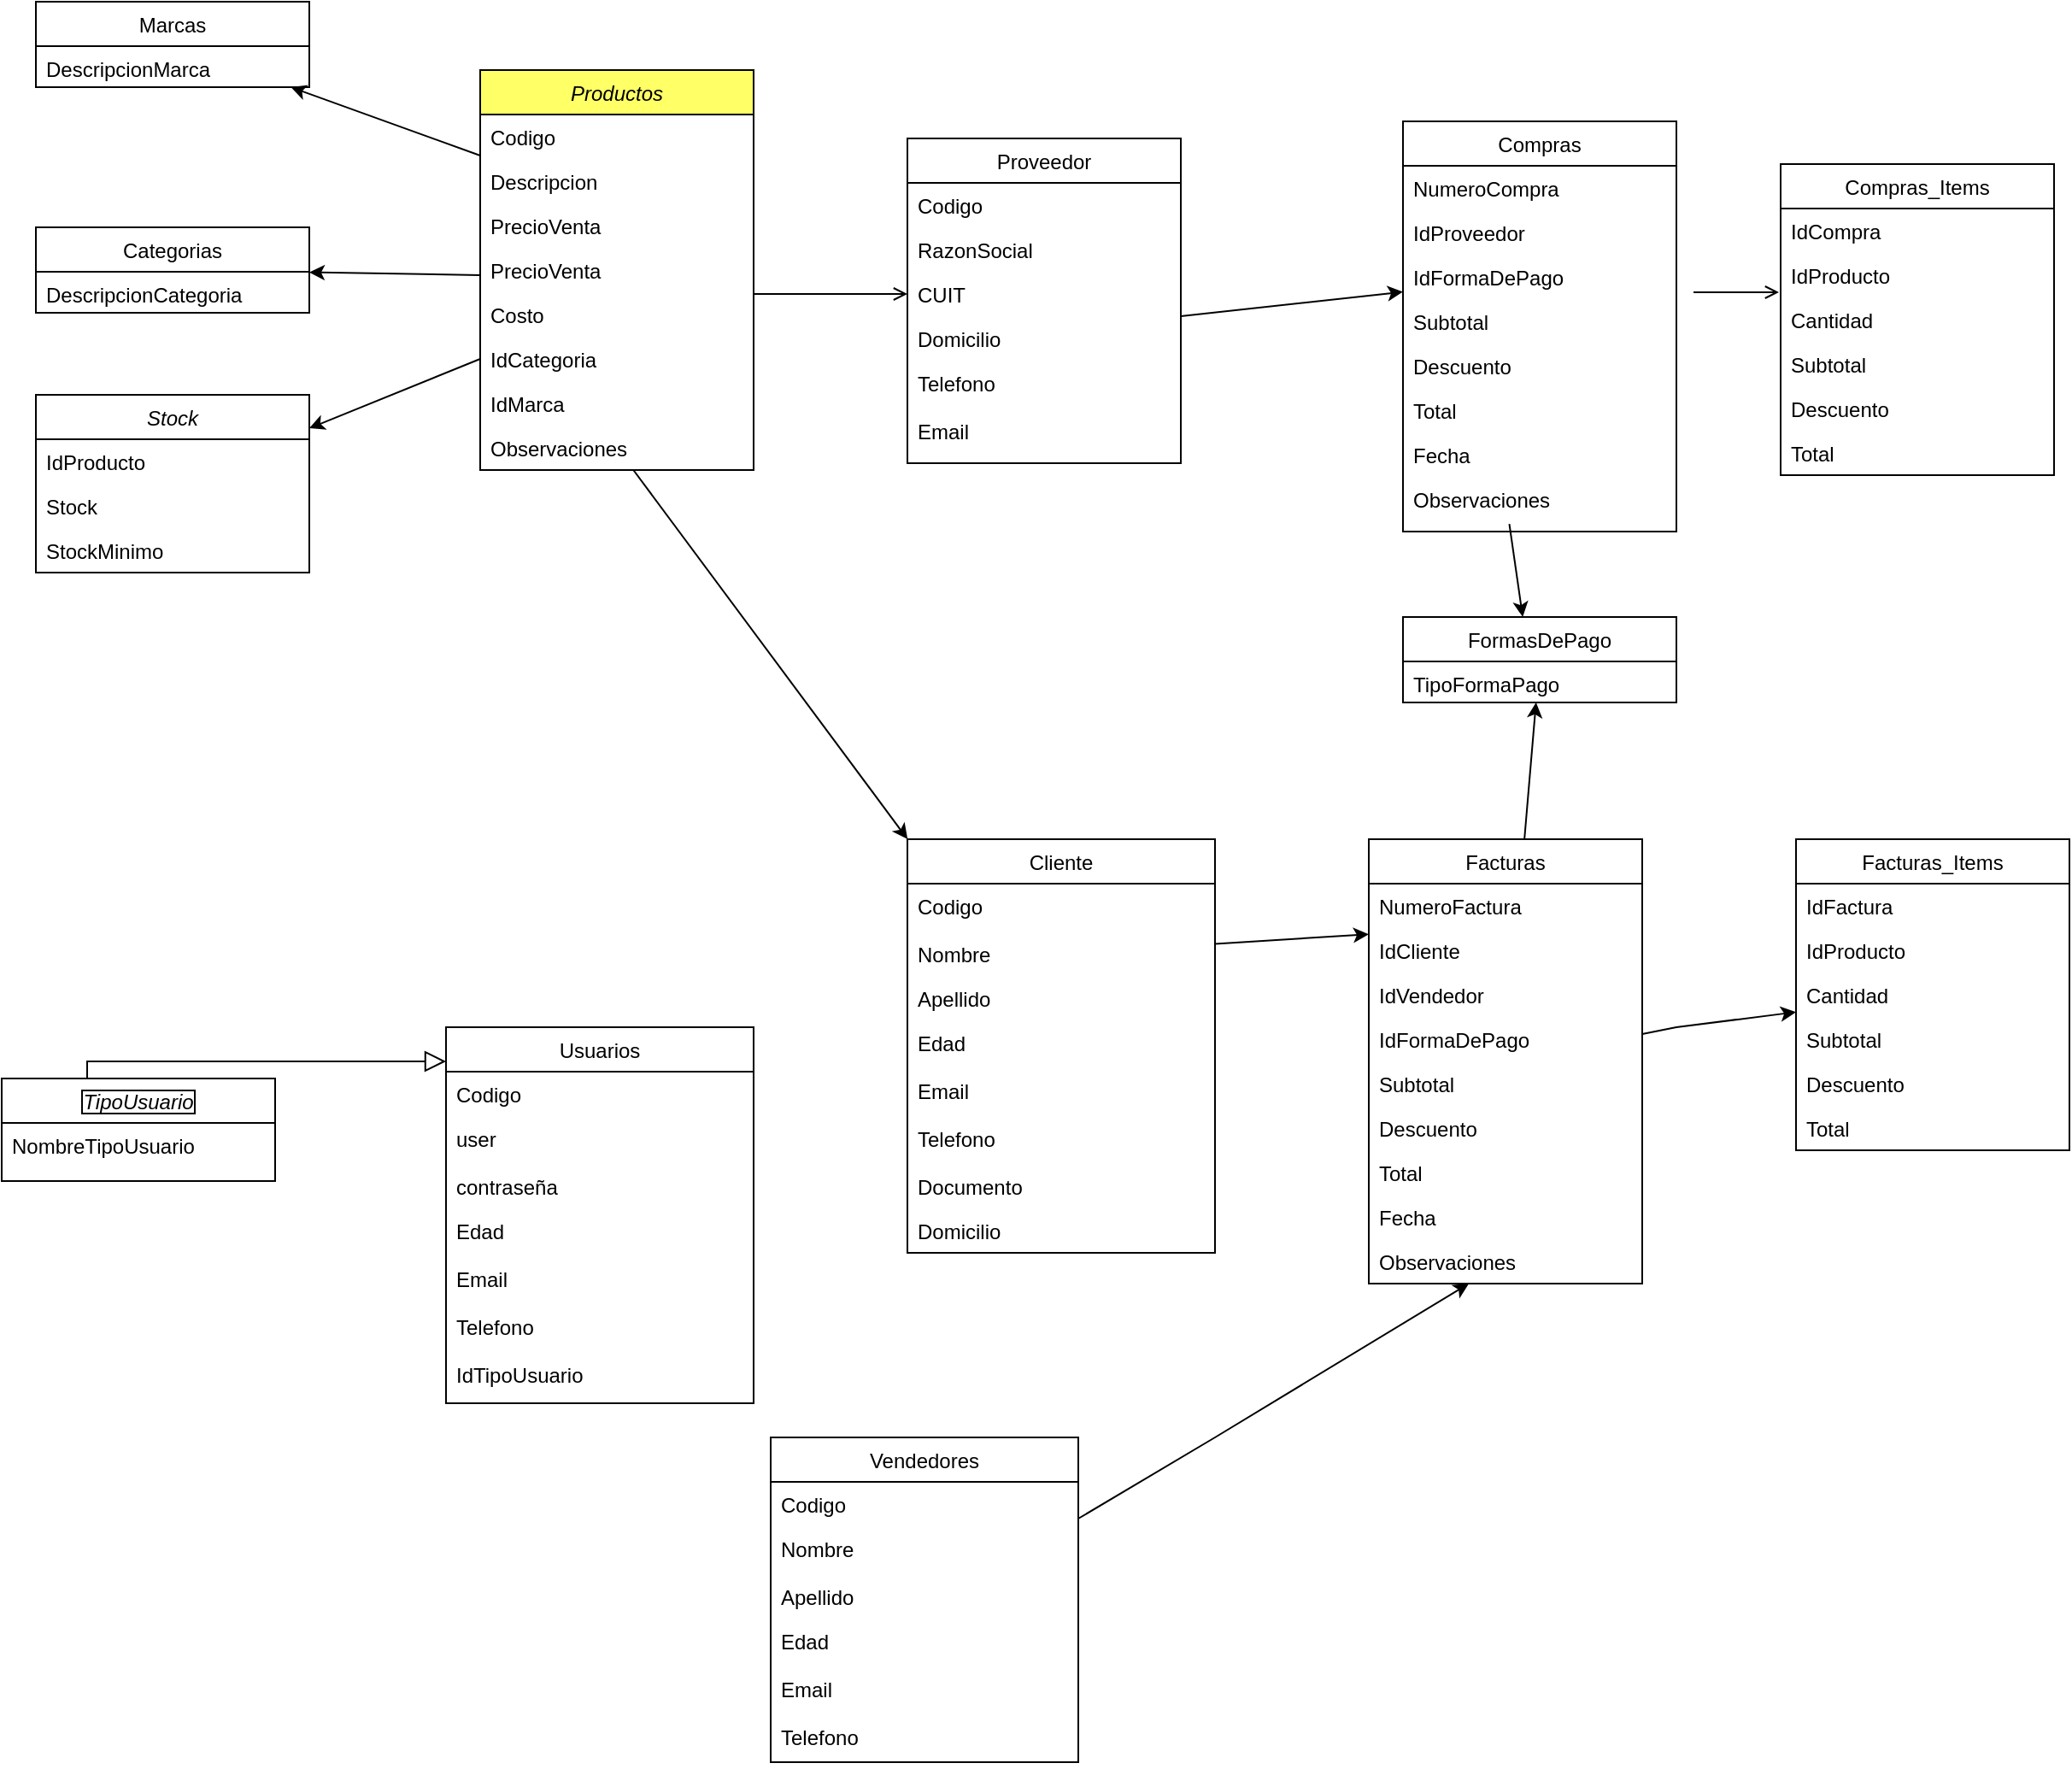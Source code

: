 <mxfile version="19.0.2" type="device"><diagram id="C5RBs43oDa-KdzZeNtuy" name="Page-1"><mxGraphModel dx="1422" dy="752" grid="1" gridSize="10" guides="1" tooltips="1" connect="1" arrows="1" fold="1" page="1" pageScale="1" pageWidth="827" pageHeight="1169" math="0" shadow="0"><root><mxCell id="WIyWlLk6GJQsqaUBKTNV-0"/><mxCell id="WIyWlLk6GJQsqaUBKTNV-1" parent="WIyWlLk6GJQsqaUBKTNV-0"/><mxCell id="zkfFHV4jXpPFQw0GAbJ--0" value="Productos" style="swimlane;fontStyle=2;align=center;verticalAlign=top;childLayout=stackLayout;horizontal=1;startSize=26;horizontalStack=0;resizeParent=1;resizeLast=0;collapsible=1;marginBottom=0;rounded=0;shadow=0;strokeWidth=1;labelBackgroundColor=#FFFF66;fillColor=#FFFF66;" parent="WIyWlLk6GJQsqaUBKTNV-1" vertex="1"><mxGeometry x="320" y="140" width="160" height="234" as="geometry"><mxRectangle x="230" y="140" width="160" height="26" as="alternateBounds"/></mxGeometry></mxCell><mxCell id="zkfFHV4jXpPFQw0GAbJ--1" value="Codigo" style="text;align=left;verticalAlign=top;spacingLeft=4;spacingRight=4;overflow=hidden;rotatable=0;points=[[0,0.5],[1,0.5]];portConstraint=eastwest;" parent="zkfFHV4jXpPFQw0GAbJ--0" vertex="1"><mxGeometry y="26" width="160" height="26" as="geometry"/></mxCell><mxCell id="zkfFHV4jXpPFQw0GAbJ--2" value="Descripcion" style="text;align=left;verticalAlign=top;spacingLeft=4;spacingRight=4;overflow=hidden;rotatable=0;points=[[0,0.5],[1,0.5]];portConstraint=eastwest;rounded=0;shadow=0;html=0;" parent="zkfFHV4jXpPFQw0GAbJ--0" vertex="1"><mxGeometry y="52" width="160" height="26" as="geometry"/></mxCell><mxCell id="USKXwVZWy1rUzoFAKYyj-15" value="PrecioVenta" style="text;align=left;verticalAlign=top;spacingLeft=4;spacingRight=4;overflow=hidden;rotatable=0;points=[[0,0.5],[1,0.5]];portConstraint=eastwest;rounded=0;shadow=0;html=0;" parent="zkfFHV4jXpPFQw0GAbJ--0" vertex="1"><mxGeometry y="78" width="160" height="26" as="geometry"/></mxCell><mxCell id="u_2Q6TFBNQ-_57oqfBwo-1" value="PrecioVenta" style="text;align=left;verticalAlign=top;spacingLeft=4;spacingRight=4;overflow=hidden;rotatable=0;points=[[0,0.5],[1,0.5]];portConstraint=eastwest;rounded=0;shadow=0;html=0;" parent="zkfFHV4jXpPFQw0GAbJ--0" vertex="1"><mxGeometry y="104" width="160" height="26" as="geometry"/></mxCell><mxCell id="u_2Q6TFBNQ-_57oqfBwo-3" value="Costo" style="text;align=left;verticalAlign=top;spacingLeft=4;spacingRight=4;overflow=hidden;rotatable=0;points=[[0,0.5],[1,0.5]];portConstraint=eastwest;rounded=0;shadow=0;html=0;" parent="zkfFHV4jXpPFQw0GAbJ--0" vertex="1"><mxGeometry y="130" width="160" height="26" as="geometry"/></mxCell><mxCell id="u_2Q6TFBNQ-_57oqfBwo-0" value="IdCategoria" style="text;align=left;verticalAlign=top;spacingLeft=4;spacingRight=4;overflow=hidden;rotatable=0;points=[[0,0.5],[1,0.5]];portConstraint=eastwest;rounded=0;shadow=0;html=0;" parent="zkfFHV4jXpPFQw0GAbJ--0" vertex="1"><mxGeometry y="156" width="160" height="26" as="geometry"/></mxCell><mxCell id="u_2Q6TFBNQ-_57oqfBwo-2" value="IdMarca&#xA;" style="text;align=left;verticalAlign=top;spacingLeft=4;spacingRight=4;overflow=hidden;rotatable=0;points=[[0,0.5],[1,0.5]];portConstraint=eastwest;rounded=0;shadow=0;html=0;" parent="zkfFHV4jXpPFQw0GAbJ--0" vertex="1"><mxGeometry y="182" width="160" height="26" as="geometry"/></mxCell><mxCell id="u_2Q6TFBNQ-_57oqfBwo-4" value="Observaciones&#xA;" style="text;align=left;verticalAlign=top;spacingLeft=4;spacingRight=4;overflow=hidden;rotatable=0;points=[[0,0.5],[1,0.5]];portConstraint=eastwest;rounded=0;shadow=0;html=0;" parent="zkfFHV4jXpPFQw0GAbJ--0" vertex="1"><mxGeometry y="208" width="160" height="26" as="geometry"/></mxCell><mxCell id="zkfFHV4jXpPFQw0GAbJ--13" value="Categorias" style="swimlane;fontStyle=0;align=center;verticalAlign=top;childLayout=stackLayout;horizontal=1;startSize=26;horizontalStack=0;resizeParent=1;resizeLast=0;collapsible=1;marginBottom=0;rounded=0;shadow=0;strokeWidth=1;" parent="WIyWlLk6GJQsqaUBKTNV-1" vertex="1"><mxGeometry x="60" y="232" width="160" height="50" as="geometry"><mxRectangle x="340" y="380" width="170" height="26" as="alternateBounds"/></mxGeometry></mxCell><mxCell id="zkfFHV4jXpPFQw0GAbJ--14" value="DescripcionCategoria" style="text;align=left;verticalAlign=top;spacingLeft=4;spacingRight=4;overflow=hidden;rotatable=0;points=[[0,0.5],[1,0.5]];portConstraint=eastwest;" parent="zkfFHV4jXpPFQw0GAbJ--13" vertex="1"><mxGeometry y="26" width="160" height="24" as="geometry"/></mxCell><mxCell id="zkfFHV4jXpPFQw0GAbJ--17" value="Proveedor" style="swimlane;fontStyle=0;align=center;verticalAlign=top;childLayout=stackLayout;horizontal=1;startSize=26;horizontalStack=0;resizeParent=1;resizeLast=0;collapsible=1;marginBottom=0;rounded=0;shadow=0;strokeWidth=1;" parent="WIyWlLk6GJQsqaUBKTNV-1" vertex="1"><mxGeometry x="570" y="180" width="160" height="190" as="geometry"><mxRectangle x="550" y="140" width="160" height="26" as="alternateBounds"/></mxGeometry></mxCell><mxCell id="zkfFHV4jXpPFQw0GAbJ--19" value="Codigo" style="text;align=left;verticalAlign=top;spacingLeft=4;spacingRight=4;overflow=hidden;rotatable=0;points=[[0,0.5],[1,0.5]];portConstraint=eastwest;rounded=0;shadow=0;html=0;" parent="zkfFHV4jXpPFQw0GAbJ--17" vertex="1"><mxGeometry y="26" width="160" height="26" as="geometry"/></mxCell><mxCell id="u_2Q6TFBNQ-_57oqfBwo-38" value="RazonSocial" style="text;align=left;verticalAlign=top;spacingLeft=4;spacingRight=4;overflow=hidden;rotatable=0;points=[[0,0.5],[1,0.5]];portConstraint=eastwest;rounded=0;shadow=0;html=0;" parent="zkfFHV4jXpPFQw0GAbJ--17" vertex="1"><mxGeometry y="52" width="160" height="26" as="geometry"/></mxCell><mxCell id="u_2Q6TFBNQ-_57oqfBwo-37" value="CUIT" style="text;align=left;verticalAlign=top;spacingLeft=4;spacingRight=4;overflow=hidden;rotatable=0;points=[[0,0.5],[1,0.5]];portConstraint=eastwest;rounded=0;shadow=0;html=0;" parent="zkfFHV4jXpPFQw0GAbJ--17" vertex="1"><mxGeometry y="78" width="160" height="26" as="geometry"/></mxCell><mxCell id="u_2Q6TFBNQ-_57oqfBwo-36" value="Domicilio" style="text;align=left;verticalAlign=top;spacingLeft=4;spacingRight=4;overflow=hidden;rotatable=0;points=[[0,0.5],[1,0.5]];portConstraint=eastwest;rounded=0;shadow=0;html=0;" parent="zkfFHV4jXpPFQw0GAbJ--17" vertex="1"><mxGeometry y="104" width="160" height="26" as="geometry"/></mxCell><mxCell id="u_2Q6TFBNQ-_57oqfBwo-41" value="Telefono" style="text;align=left;verticalAlign=top;spacingLeft=4;spacingRight=4;overflow=hidden;rotatable=0;points=[[0,0.5],[1,0.5]];portConstraint=eastwest;rounded=0;shadow=0;html=0;" parent="zkfFHV4jXpPFQw0GAbJ--17" vertex="1"><mxGeometry y="130" width="160" height="28" as="geometry"/></mxCell><mxCell id="u_2Q6TFBNQ-_57oqfBwo-40" value="Email" style="text;align=left;verticalAlign=top;spacingLeft=4;spacingRight=4;overflow=hidden;rotatable=0;points=[[0,0.5],[1,0.5]];portConstraint=eastwest;rounded=0;shadow=0;html=0;" parent="zkfFHV4jXpPFQw0GAbJ--17" vertex="1"><mxGeometry y="158" width="160" height="28" as="geometry"/></mxCell><mxCell id="zkfFHV4jXpPFQw0GAbJ--26" value="" style="endArrow=open;shadow=0;strokeWidth=1;rounded=0;endFill=1;edgeStyle=elbowEdgeStyle;elbow=vertical;" parent="WIyWlLk6GJQsqaUBKTNV-1" source="zkfFHV4jXpPFQw0GAbJ--0" target="u_2Q6TFBNQ-_57oqfBwo-37" edge="1"><mxGeometry x="0.5" y="41" relative="1" as="geometry"><mxPoint x="380" y="192" as="sourcePoint"/><mxPoint x="680" y="280" as="targetPoint"/><mxPoint x="-40" y="32" as="offset"/></mxGeometry></mxCell><mxCell id="USKXwVZWy1rUzoFAKYyj-4" value="Usuarios" style="swimlane;fontStyle=0;align=center;verticalAlign=top;childLayout=stackLayout;horizontal=1;startSize=26;horizontalStack=0;resizeParent=1;resizeLast=0;collapsible=1;marginBottom=0;rounded=0;shadow=0;strokeWidth=1;" parent="WIyWlLk6GJQsqaUBKTNV-1" vertex="1"><mxGeometry x="300" y="700" width="180" height="220" as="geometry"><mxRectangle x="550" y="140" width="160" height="26" as="alternateBounds"/></mxGeometry></mxCell><mxCell id="USKXwVZWy1rUzoFAKYyj-6" value="Codigo" style="text;align=left;verticalAlign=top;spacingLeft=4;spacingRight=4;overflow=hidden;rotatable=0;points=[[0,0.5],[1,0.5]];portConstraint=eastwest;rounded=0;shadow=0;html=0;" parent="USKXwVZWy1rUzoFAKYyj-4" vertex="1"><mxGeometry y="26" width="180" height="26" as="geometry"/></mxCell><mxCell id="u_2Q6TFBNQ-_57oqfBwo-42" value="user" style="text;align=left;verticalAlign=top;spacingLeft=4;spacingRight=4;overflow=hidden;rotatable=0;points=[[0,0.5],[1,0.5]];portConstraint=eastwest;rounded=0;shadow=0;html=0;" parent="USKXwVZWy1rUzoFAKYyj-4" vertex="1"><mxGeometry y="52" width="180" height="28" as="geometry"/></mxCell><mxCell id="USKXwVZWy1rUzoFAKYyj-8" value="contraseña" style="text;align=left;verticalAlign=top;spacingLeft=4;spacingRight=4;overflow=hidden;rotatable=0;points=[[0,0.5],[1,0.5]];portConstraint=eastwest;rounded=0;shadow=0;html=0;" parent="USKXwVZWy1rUzoFAKYyj-4" vertex="1"><mxGeometry y="80" width="180" height="26" as="geometry"/></mxCell><mxCell id="USKXwVZWy1rUzoFAKYyj-9" value="Edad " style="text;align=left;verticalAlign=top;spacingLeft=4;spacingRight=4;overflow=hidden;rotatable=0;points=[[0,0.5],[1,0.5]];portConstraint=eastwest;rounded=0;shadow=0;html=0;" parent="USKXwVZWy1rUzoFAKYyj-4" vertex="1"><mxGeometry y="106" width="180" height="28" as="geometry"/></mxCell><mxCell id="USKXwVZWy1rUzoFAKYyj-10" value="Email" style="text;align=left;verticalAlign=top;spacingLeft=4;spacingRight=4;overflow=hidden;rotatable=0;points=[[0,0.5],[1,0.5]];portConstraint=eastwest;rounded=0;shadow=0;html=0;" parent="USKXwVZWy1rUzoFAKYyj-4" vertex="1"><mxGeometry y="134" width="180" height="28" as="geometry"/></mxCell><mxCell id="u_2Q6TFBNQ-_57oqfBwo-19" value="Telefono" style="text;align=left;verticalAlign=top;spacingLeft=4;spacingRight=4;overflow=hidden;rotatable=0;points=[[0,0.5],[1,0.5]];portConstraint=eastwest;rounded=0;shadow=0;html=0;" parent="USKXwVZWy1rUzoFAKYyj-4" vertex="1"><mxGeometry y="162" width="180" height="28" as="geometry"/></mxCell><mxCell id="u_2Q6TFBNQ-_57oqfBwo-43" value="IdTipoUsuario" style="text;align=left;verticalAlign=top;spacingLeft=4;spacingRight=4;overflow=hidden;rotatable=0;points=[[0,0.5],[1,0.5]];portConstraint=eastwest;rounded=0;shadow=0;html=0;" parent="USKXwVZWy1rUzoFAKYyj-4" vertex="1"><mxGeometry y="190" width="180" height="28" as="geometry"/></mxCell><mxCell id="u_2Q6TFBNQ-_57oqfBwo-5" value="Stock" style="swimlane;fontStyle=2;align=center;verticalAlign=top;childLayout=stackLayout;horizontal=1;startSize=26;horizontalStack=0;resizeParent=1;resizeLast=0;collapsible=1;marginBottom=0;rounded=0;shadow=0;strokeWidth=1;labelBackgroundColor=default;fillColor=#FFFFFF;labelBorderColor=none;" parent="WIyWlLk6GJQsqaUBKTNV-1" vertex="1"><mxGeometry x="60" y="330" width="160" height="104" as="geometry"><mxRectangle x="230" y="140" width="160" height="26" as="alternateBounds"/></mxGeometry></mxCell><mxCell id="u_2Q6TFBNQ-_57oqfBwo-6" value="IdProducto" style="text;align=left;verticalAlign=top;spacingLeft=4;spacingRight=4;overflow=hidden;rotatable=0;points=[[0,0.5],[1,0.5]];portConstraint=eastwest;" parent="u_2Q6TFBNQ-_57oqfBwo-5" vertex="1"><mxGeometry y="26" width="160" height="26" as="geometry"/></mxCell><mxCell id="u_2Q6TFBNQ-_57oqfBwo-7" value="Stock" style="text;align=left;verticalAlign=top;spacingLeft=4;spacingRight=4;overflow=hidden;rotatable=0;points=[[0,0.5],[1,0.5]];portConstraint=eastwest;rounded=0;shadow=0;html=0;" parent="u_2Q6TFBNQ-_57oqfBwo-5" vertex="1"><mxGeometry y="52" width="160" height="26" as="geometry"/></mxCell><mxCell id="u_2Q6TFBNQ-_57oqfBwo-8" value="StockMinimo&#xA;" style="text;align=left;verticalAlign=top;spacingLeft=4;spacingRight=4;overflow=hidden;rotatable=0;points=[[0,0.5],[1,0.5]];portConstraint=eastwest;rounded=0;shadow=0;html=0;" parent="u_2Q6TFBNQ-_57oqfBwo-5" vertex="1"><mxGeometry y="78" width="160" height="26" as="geometry"/></mxCell><mxCell id="u_2Q6TFBNQ-_57oqfBwo-16" value="Marcas" style="swimlane;fontStyle=0;align=center;verticalAlign=top;childLayout=stackLayout;horizontal=1;startSize=26;horizontalStack=0;resizeParent=1;resizeLast=0;collapsible=1;marginBottom=0;rounded=0;shadow=0;strokeWidth=1;" parent="WIyWlLk6GJQsqaUBKTNV-1" vertex="1"><mxGeometry x="60" y="100" width="160" height="50" as="geometry"><mxRectangle x="340" y="380" width="170" height="26" as="alternateBounds"/></mxGeometry></mxCell><mxCell id="u_2Q6TFBNQ-_57oqfBwo-17" value="DescripcionMarca" style="text;align=left;verticalAlign=top;spacingLeft=4;spacingRight=4;overflow=hidden;rotatable=0;points=[[0,0.5],[1,0.5]];portConstraint=eastwest;" parent="u_2Q6TFBNQ-_57oqfBwo-16" vertex="1"><mxGeometry y="26" width="160" height="24" as="geometry"/></mxCell><mxCell id="USKXwVZWy1rUzoFAKYyj-16" value="TipoUsuario" style="swimlane;fontStyle=2;align=center;verticalAlign=top;childLayout=stackLayout;horizontal=1;startSize=26;horizontalStack=0;resizeParent=1;resizeLast=0;collapsible=1;marginBottom=0;rounded=0;shadow=0;strokeWidth=1;labelBackgroundColor=default;fillColor=#FFFFFF;labelBorderColor=default;" parent="WIyWlLk6GJQsqaUBKTNV-1" vertex="1"><mxGeometry x="40" y="730" width="160" height="60" as="geometry"><mxRectangle x="230" y="140" width="160" height="26" as="alternateBounds"/></mxGeometry></mxCell><mxCell id="USKXwVZWy1rUzoFAKYyj-19" value="NombreTipoUsuario" style="text;align=left;verticalAlign=top;spacingLeft=4;spacingRight=4;overflow=hidden;rotatable=0;points=[[0,0.5],[1,0.5]];portConstraint=eastwest;rounded=0;shadow=0;html=0;" parent="USKXwVZWy1rUzoFAKYyj-16" vertex="1"><mxGeometry y="26" width="160" height="26" as="geometry"/></mxCell><mxCell id="USKXwVZWy1rUzoFAKYyj-20" value="" style="endArrow=block;endSize=10;endFill=0;shadow=0;strokeWidth=1;rounded=0;edgeStyle=elbowEdgeStyle;elbow=vertical;" parent="WIyWlLk6GJQsqaUBKTNV-1" edge="1"><mxGeometry width="160" relative="1" as="geometry"><mxPoint x="90" y="730" as="sourcePoint"/><mxPoint x="300" y="720" as="targetPoint"/><Array as="points"><mxPoint x="240" y="720"/></Array></mxGeometry></mxCell><mxCell id="u_2Q6TFBNQ-_57oqfBwo-21" value="Cliente" style="swimlane;fontStyle=0;align=center;verticalAlign=top;childLayout=stackLayout;horizontal=1;startSize=26;horizontalStack=0;resizeParent=1;resizeLast=0;collapsible=1;marginBottom=0;rounded=0;shadow=0;strokeWidth=1;" parent="WIyWlLk6GJQsqaUBKTNV-1" vertex="1"><mxGeometry x="570" y="590" width="180" height="242" as="geometry"><mxRectangle x="550" y="140" width="160" height="26" as="alternateBounds"/></mxGeometry></mxCell><mxCell id="u_2Q6TFBNQ-_57oqfBwo-35" value="Codigo" style="text;align=left;verticalAlign=top;spacingLeft=4;spacingRight=4;overflow=hidden;rotatable=0;points=[[0,0.5],[1,0.5]];portConstraint=eastwest;rounded=0;shadow=0;html=0;" parent="u_2Q6TFBNQ-_57oqfBwo-21" vertex="1"><mxGeometry y="26" width="180" height="28" as="geometry"/></mxCell><mxCell id="u_2Q6TFBNQ-_57oqfBwo-22" value="Nombre" style="text;align=left;verticalAlign=top;spacingLeft=4;spacingRight=4;overflow=hidden;rotatable=0;points=[[0,0.5],[1,0.5]];portConstraint=eastwest;rounded=0;shadow=0;html=0;" parent="u_2Q6TFBNQ-_57oqfBwo-21" vertex="1"><mxGeometry y="54" width="180" height="26" as="geometry"/></mxCell><mxCell id="u_2Q6TFBNQ-_57oqfBwo-23" value="Apellido" style="text;align=left;verticalAlign=top;spacingLeft=4;spacingRight=4;overflow=hidden;rotatable=0;points=[[0,0.5],[1,0.5]];portConstraint=eastwest;rounded=0;shadow=0;html=0;" parent="u_2Q6TFBNQ-_57oqfBwo-21" vertex="1"><mxGeometry y="80" width="180" height="26" as="geometry"/></mxCell><mxCell id="u_2Q6TFBNQ-_57oqfBwo-24" value="Edad " style="text;align=left;verticalAlign=top;spacingLeft=4;spacingRight=4;overflow=hidden;rotatable=0;points=[[0,0.5],[1,0.5]];portConstraint=eastwest;rounded=0;shadow=0;html=0;" parent="u_2Q6TFBNQ-_57oqfBwo-21" vertex="1"><mxGeometry y="106" width="180" height="28" as="geometry"/></mxCell><mxCell id="u_2Q6TFBNQ-_57oqfBwo-25" value="Email" style="text;align=left;verticalAlign=top;spacingLeft=4;spacingRight=4;overflow=hidden;rotatable=0;points=[[0,0.5],[1,0.5]];portConstraint=eastwest;rounded=0;shadow=0;html=0;" parent="u_2Q6TFBNQ-_57oqfBwo-21" vertex="1"><mxGeometry y="134" width="180" height="28" as="geometry"/></mxCell><mxCell id="u_2Q6TFBNQ-_57oqfBwo-26" value="Telefono" style="text;align=left;verticalAlign=top;spacingLeft=4;spacingRight=4;overflow=hidden;rotatable=0;points=[[0,0.5],[1,0.5]];portConstraint=eastwest;rounded=0;shadow=0;html=0;" parent="u_2Q6TFBNQ-_57oqfBwo-21" vertex="1"><mxGeometry y="162" width="180" height="28" as="geometry"/></mxCell><mxCell id="u_2Q6TFBNQ-_57oqfBwo-39" value="Documento" style="text;align=left;verticalAlign=top;spacingLeft=4;spacingRight=4;overflow=hidden;rotatable=0;points=[[0,0.5],[1,0.5]];portConstraint=eastwest;rounded=0;shadow=0;html=0;" parent="u_2Q6TFBNQ-_57oqfBwo-21" vertex="1"><mxGeometry y="190" width="180" height="26" as="geometry"/></mxCell><mxCell id="USKXwVZWy1rUzoFAKYyj-26" value="Domicilio" style="text;align=left;verticalAlign=top;spacingLeft=4;spacingRight=4;overflow=hidden;rotatable=0;points=[[0,0.5],[1,0.5]];portConstraint=eastwest;rounded=0;shadow=0;html=0;" parent="u_2Q6TFBNQ-_57oqfBwo-21" vertex="1"><mxGeometry y="216" width="180" height="26" as="geometry"/></mxCell><mxCell id="u_2Q6TFBNQ-_57oqfBwo-32" value="" style="endArrow=classic;html=1;rounded=0;exitX=0;exitY=0.923;exitDx=0;exitDy=0;exitPerimeter=0;" parent="WIyWlLk6GJQsqaUBKTNV-1" source="zkfFHV4jXpPFQw0GAbJ--1" target="u_2Q6TFBNQ-_57oqfBwo-16" edge="1"><mxGeometry width="50" height="50" relative="1" as="geometry"><mxPoint x="160" y="230" as="sourcePoint"/><mxPoint x="210" y="180" as="targetPoint"/></mxGeometry></mxCell><mxCell id="u_2Q6TFBNQ-_57oqfBwo-33" value="" style="endArrow=classic;html=1;rounded=0;exitX=0;exitY=0.5;exitDx=0;exitDy=0;" parent="WIyWlLk6GJQsqaUBKTNV-1" source="u_2Q6TFBNQ-_57oqfBwo-0" target="u_2Q6TFBNQ-_57oqfBwo-5" edge="1"><mxGeometry width="50" height="50" relative="1" as="geometry"><mxPoint x="550" y="410" as="sourcePoint"/><mxPoint x="600" y="360" as="targetPoint"/></mxGeometry></mxCell><mxCell id="u_2Q6TFBNQ-_57oqfBwo-34" value="" style="endArrow=classic;html=1;rounded=0;exitX=0;exitY=0.615;exitDx=0;exitDy=0;exitPerimeter=0;" parent="WIyWlLk6GJQsqaUBKTNV-1" source="u_2Q6TFBNQ-_57oqfBwo-1" target="zkfFHV4jXpPFQw0GAbJ--13" edge="1"><mxGeometry width="50" height="50" relative="1" as="geometry"><mxPoint x="310" y="270" as="sourcePoint"/><mxPoint x="280" y="232" as="targetPoint"/></mxGeometry></mxCell><mxCell id="u_2Q6TFBNQ-_57oqfBwo-44" value="Facturas" style="swimlane;fontStyle=0;align=center;verticalAlign=top;childLayout=stackLayout;horizontal=1;startSize=26;horizontalStack=0;resizeParent=1;resizeLast=0;collapsible=1;marginBottom=0;rounded=0;shadow=0;strokeWidth=1;" parent="WIyWlLk6GJQsqaUBKTNV-1" vertex="1"><mxGeometry x="840" y="590" width="160" height="260" as="geometry"><mxRectangle x="550" y="140" width="160" height="26" as="alternateBounds"/></mxGeometry></mxCell><mxCell id="u_2Q6TFBNQ-_57oqfBwo-45" value="NumeroFactura" style="text;align=left;verticalAlign=top;spacingLeft=4;spacingRight=4;overflow=hidden;rotatable=0;points=[[0,0.5],[1,0.5]];portConstraint=eastwest;rounded=0;shadow=0;html=0;" parent="u_2Q6TFBNQ-_57oqfBwo-44" vertex="1"><mxGeometry y="26" width="160" height="26" as="geometry"/></mxCell><mxCell id="u_2Q6TFBNQ-_57oqfBwo-46" value="IdCliente" style="text;align=left;verticalAlign=top;spacingLeft=4;spacingRight=4;overflow=hidden;rotatable=0;points=[[0,0.5],[1,0.5]];portConstraint=eastwest;rounded=0;shadow=0;html=0;" parent="u_2Q6TFBNQ-_57oqfBwo-44" vertex="1"><mxGeometry y="52" width="160" height="26" as="geometry"/></mxCell><mxCell id="u_2Q6TFBNQ-_57oqfBwo-52" value="IdVendedor" style="text;align=left;verticalAlign=top;spacingLeft=4;spacingRight=4;overflow=hidden;rotatable=0;points=[[0,0.5],[1,0.5]];portConstraint=eastwest;rounded=0;shadow=0;html=0;" parent="u_2Q6TFBNQ-_57oqfBwo-44" vertex="1"><mxGeometry y="78" width="160" height="26" as="geometry"/></mxCell><mxCell id="u_2Q6TFBNQ-_57oqfBwo-47" value="IdFormaDePago" style="text;align=left;verticalAlign=top;spacingLeft=4;spacingRight=4;overflow=hidden;rotatable=0;points=[[0,0.5],[1,0.5]];portConstraint=eastwest;rounded=0;shadow=0;html=0;" parent="u_2Q6TFBNQ-_57oqfBwo-44" vertex="1"><mxGeometry y="104" width="160" height="26" as="geometry"/></mxCell><mxCell id="u_2Q6TFBNQ-_57oqfBwo-48" value="Subtotal" style="text;align=left;verticalAlign=top;spacingLeft=4;spacingRight=4;overflow=hidden;rotatable=0;points=[[0,0.5],[1,0.5]];portConstraint=eastwest;rounded=0;shadow=0;html=0;" parent="u_2Q6TFBNQ-_57oqfBwo-44" vertex="1"><mxGeometry y="130" width="160" height="26" as="geometry"/></mxCell><mxCell id="u_2Q6TFBNQ-_57oqfBwo-51" value="Descuento" style="text;align=left;verticalAlign=top;spacingLeft=4;spacingRight=4;overflow=hidden;rotatable=0;points=[[0,0.5],[1,0.5]];portConstraint=eastwest;rounded=0;shadow=0;html=0;" parent="u_2Q6TFBNQ-_57oqfBwo-44" vertex="1"><mxGeometry y="156" width="160" height="26" as="geometry"/></mxCell><mxCell id="u_2Q6TFBNQ-_57oqfBwo-50" value="Total" style="text;align=left;verticalAlign=top;spacingLeft=4;spacingRight=4;overflow=hidden;rotatable=0;points=[[0,0.5],[1,0.5]];portConstraint=eastwest;rounded=0;shadow=0;html=0;" parent="u_2Q6TFBNQ-_57oqfBwo-44" vertex="1"><mxGeometry y="182" width="160" height="26" as="geometry"/></mxCell><mxCell id="u_2Q6TFBNQ-_57oqfBwo-49" value="Fecha" style="text;align=left;verticalAlign=top;spacingLeft=4;spacingRight=4;overflow=hidden;rotatable=0;points=[[0,0.5],[1,0.5]];portConstraint=eastwest;rounded=0;shadow=0;html=0;" parent="u_2Q6TFBNQ-_57oqfBwo-44" vertex="1"><mxGeometry y="208" width="160" height="26" as="geometry"/></mxCell><mxCell id="u_2Q6TFBNQ-_57oqfBwo-62" value="Observaciones" style="text;align=left;verticalAlign=top;spacingLeft=4;spacingRight=4;overflow=hidden;rotatable=0;points=[[0,0.5],[1,0.5]];portConstraint=eastwest;rounded=0;shadow=0;html=0;" parent="u_2Q6TFBNQ-_57oqfBwo-44" vertex="1"><mxGeometry y="234" width="160" height="26" as="geometry"/></mxCell><mxCell id="u_2Q6TFBNQ-_57oqfBwo-53" value="Facturas_Items" style="swimlane;fontStyle=0;align=center;verticalAlign=top;childLayout=stackLayout;horizontal=1;startSize=26;horizontalStack=0;resizeParent=1;resizeLast=0;collapsible=1;marginBottom=0;rounded=0;shadow=0;strokeWidth=1;" parent="WIyWlLk6GJQsqaUBKTNV-1" vertex="1"><mxGeometry x="1090" y="590" width="160" height="182" as="geometry"><mxRectangle x="550" y="140" width="160" height="26" as="alternateBounds"/></mxGeometry></mxCell><mxCell id="u_2Q6TFBNQ-_57oqfBwo-54" value="IdFactura" style="text;align=left;verticalAlign=top;spacingLeft=4;spacingRight=4;overflow=hidden;rotatable=0;points=[[0,0.5],[1,0.5]];portConstraint=eastwest;rounded=0;shadow=0;html=0;" parent="u_2Q6TFBNQ-_57oqfBwo-53" vertex="1"><mxGeometry y="26" width="160" height="26" as="geometry"/></mxCell><mxCell id="u_2Q6TFBNQ-_57oqfBwo-55" value="IdProducto" style="text;align=left;verticalAlign=top;spacingLeft=4;spacingRight=4;overflow=hidden;rotatable=0;points=[[0,0.5],[1,0.5]];portConstraint=eastwest;rounded=0;shadow=0;html=0;" parent="u_2Q6TFBNQ-_57oqfBwo-53" vertex="1"><mxGeometry y="52" width="160" height="26" as="geometry"/></mxCell><mxCell id="u_2Q6TFBNQ-_57oqfBwo-91" value="Cantidad" style="text;align=left;verticalAlign=top;spacingLeft=4;spacingRight=4;overflow=hidden;rotatable=0;points=[[0,0.5],[1,0.5]];portConstraint=eastwest;rounded=0;shadow=0;html=0;" parent="u_2Q6TFBNQ-_57oqfBwo-53" vertex="1"><mxGeometry y="78" width="160" height="26" as="geometry"/></mxCell><mxCell id="u_2Q6TFBNQ-_57oqfBwo-58" value="Subtotal" style="text;align=left;verticalAlign=top;spacingLeft=4;spacingRight=4;overflow=hidden;rotatable=0;points=[[0,0.5],[1,0.5]];portConstraint=eastwest;rounded=0;shadow=0;html=0;" parent="u_2Q6TFBNQ-_57oqfBwo-53" vertex="1"><mxGeometry y="104" width="160" height="26" as="geometry"/></mxCell><mxCell id="u_2Q6TFBNQ-_57oqfBwo-59" value="Descuento" style="text;align=left;verticalAlign=top;spacingLeft=4;spacingRight=4;overflow=hidden;rotatable=0;points=[[0,0.5],[1,0.5]];portConstraint=eastwest;rounded=0;shadow=0;html=0;" parent="u_2Q6TFBNQ-_57oqfBwo-53" vertex="1"><mxGeometry y="130" width="160" height="26" as="geometry"/></mxCell><mxCell id="u_2Q6TFBNQ-_57oqfBwo-60" value="Total" style="text;align=left;verticalAlign=top;spacingLeft=4;spacingRight=4;overflow=hidden;rotatable=0;points=[[0,0.5],[1,0.5]];portConstraint=eastwest;rounded=0;shadow=0;html=0;" parent="u_2Q6TFBNQ-_57oqfBwo-53" vertex="1"><mxGeometry y="156" width="160" height="26" as="geometry"/></mxCell><mxCell id="u_2Q6TFBNQ-_57oqfBwo-63" value="Compras" style="swimlane;fontStyle=0;align=center;verticalAlign=top;childLayout=stackLayout;horizontal=1;startSize=26;horizontalStack=0;resizeParent=1;resizeLast=0;collapsible=1;marginBottom=0;rounded=0;shadow=0;strokeWidth=1;" parent="WIyWlLk6GJQsqaUBKTNV-1" vertex="1"><mxGeometry x="860" y="170" width="160" height="240" as="geometry"><mxRectangle x="550" y="140" width="160" height="26" as="alternateBounds"/></mxGeometry></mxCell><mxCell id="u_2Q6TFBNQ-_57oqfBwo-64" value="NumeroCompra" style="text;align=left;verticalAlign=top;spacingLeft=4;spacingRight=4;overflow=hidden;rotatable=0;points=[[0,0.5],[1,0.5]];portConstraint=eastwest;rounded=0;shadow=0;html=0;" parent="u_2Q6TFBNQ-_57oqfBwo-63" vertex="1"><mxGeometry y="26" width="160" height="26" as="geometry"/></mxCell><mxCell id="u_2Q6TFBNQ-_57oqfBwo-65" value="IdProveedor" style="text;align=left;verticalAlign=top;spacingLeft=4;spacingRight=4;overflow=hidden;rotatable=0;points=[[0,0.5],[1,0.5]];portConstraint=eastwest;rounded=0;shadow=0;html=0;" parent="u_2Q6TFBNQ-_57oqfBwo-63" vertex="1"><mxGeometry y="52" width="160" height="26" as="geometry"/></mxCell><mxCell id="u_2Q6TFBNQ-_57oqfBwo-67" value="IdFormaDePago" style="text;align=left;verticalAlign=top;spacingLeft=4;spacingRight=4;overflow=hidden;rotatable=0;points=[[0,0.5],[1,0.5]];portConstraint=eastwest;rounded=0;shadow=0;html=0;" parent="u_2Q6TFBNQ-_57oqfBwo-63" vertex="1"><mxGeometry y="78" width="160" height="26" as="geometry"/></mxCell><mxCell id="u_2Q6TFBNQ-_57oqfBwo-68" value="Subtotal" style="text;align=left;verticalAlign=top;spacingLeft=4;spacingRight=4;overflow=hidden;rotatable=0;points=[[0,0.5],[1,0.5]];portConstraint=eastwest;rounded=0;shadow=0;html=0;" parent="u_2Q6TFBNQ-_57oqfBwo-63" vertex="1"><mxGeometry y="104" width="160" height="26" as="geometry"/></mxCell><mxCell id="u_2Q6TFBNQ-_57oqfBwo-69" value="Descuento" style="text;align=left;verticalAlign=top;spacingLeft=4;spacingRight=4;overflow=hidden;rotatable=0;points=[[0,0.5],[1,0.5]];portConstraint=eastwest;rounded=0;shadow=0;html=0;" parent="u_2Q6TFBNQ-_57oqfBwo-63" vertex="1"><mxGeometry y="130" width="160" height="26" as="geometry"/></mxCell><mxCell id="u_2Q6TFBNQ-_57oqfBwo-70" value="Total" style="text;align=left;verticalAlign=top;spacingLeft=4;spacingRight=4;overflow=hidden;rotatable=0;points=[[0,0.5],[1,0.5]];portConstraint=eastwest;rounded=0;shadow=0;html=0;" parent="u_2Q6TFBNQ-_57oqfBwo-63" vertex="1"><mxGeometry y="156" width="160" height="26" as="geometry"/></mxCell><mxCell id="u_2Q6TFBNQ-_57oqfBwo-71" value="Fecha" style="text;align=left;verticalAlign=top;spacingLeft=4;spacingRight=4;overflow=hidden;rotatable=0;points=[[0,0.5],[1,0.5]];portConstraint=eastwest;rounded=0;shadow=0;html=0;" parent="u_2Q6TFBNQ-_57oqfBwo-63" vertex="1"><mxGeometry y="182" width="160" height="26" as="geometry"/></mxCell><mxCell id="u_2Q6TFBNQ-_57oqfBwo-72" value="Observaciones" style="text;align=left;verticalAlign=top;spacingLeft=4;spacingRight=4;overflow=hidden;rotatable=0;points=[[0,0.5],[1,0.5]];portConstraint=eastwest;rounded=0;shadow=0;html=0;" parent="u_2Q6TFBNQ-_57oqfBwo-63" vertex="1"><mxGeometry y="208" width="160" height="26" as="geometry"/></mxCell><mxCell id="u_2Q6TFBNQ-_57oqfBwo-73" value="Compras_Items" style="swimlane;fontStyle=0;align=center;verticalAlign=top;childLayout=stackLayout;horizontal=1;startSize=26;horizontalStack=0;resizeParent=1;resizeLast=0;collapsible=1;marginBottom=0;rounded=0;shadow=0;strokeWidth=1;" parent="WIyWlLk6GJQsqaUBKTNV-1" vertex="1"><mxGeometry x="1081" y="195" width="160" height="182" as="geometry"><mxRectangle x="550" y="140" width="160" height="26" as="alternateBounds"/></mxGeometry></mxCell><mxCell id="u_2Q6TFBNQ-_57oqfBwo-74" value="IdCompra" style="text;align=left;verticalAlign=top;spacingLeft=4;spacingRight=4;overflow=hidden;rotatable=0;points=[[0,0.5],[1,0.5]];portConstraint=eastwest;rounded=0;shadow=0;html=0;" parent="u_2Q6TFBNQ-_57oqfBwo-73" vertex="1"><mxGeometry y="26" width="160" height="26" as="geometry"/></mxCell><mxCell id="u_2Q6TFBNQ-_57oqfBwo-75" value="IdProducto" style="text;align=left;verticalAlign=top;spacingLeft=4;spacingRight=4;overflow=hidden;rotatable=0;points=[[0,0.5],[1,0.5]];portConstraint=eastwest;rounded=0;shadow=0;html=0;" parent="u_2Q6TFBNQ-_57oqfBwo-73" vertex="1"><mxGeometry y="52" width="160" height="26" as="geometry"/></mxCell><mxCell id="u_2Q6TFBNQ-_57oqfBwo-90" value="Cantidad" style="text;align=left;verticalAlign=top;spacingLeft=4;spacingRight=4;overflow=hidden;rotatable=0;points=[[0,0.5],[1,0.5]];portConstraint=eastwest;rounded=0;shadow=0;html=0;" parent="u_2Q6TFBNQ-_57oqfBwo-73" vertex="1"><mxGeometry y="78" width="160" height="26" as="geometry"/></mxCell><mxCell id="u_2Q6TFBNQ-_57oqfBwo-76" value="Subtotal" style="text;align=left;verticalAlign=top;spacingLeft=4;spacingRight=4;overflow=hidden;rotatable=0;points=[[0,0.5],[1,0.5]];portConstraint=eastwest;rounded=0;shadow=0;html=0;" parent="u_2Q6TFBNQ-_57oqfBwo-73" vertex="1"><mxGeometry y="104" width="160" height="26" as="geometry"/></mxCell><mxCell id="u_2Q6TFBNQ-_57oqfBwo-77" value="Descuento" style="text;align=left;verticalAlign=top;spacingLeft=4;spacingRight=4;overflow=hidden;rotatable=0;points=[[0,0.5],[1,0.5]];portConstraint=eastwest;rounded=0;shadow=0;html=0;" parent="u_2Q6TFBNQ-_57oqfBwo-73" vertex="1"><mxGeometry y="130" width="160" height="26" as="geometry"/></mxCell><mxCell id="u_2Q6TFBNQ-_57oqfBwo-78" value="Total" style="text;align=left;verticalAlign=top;spacingLeft=4;spacingRight=4;overflow=hidden;rotatable=0;points=[[0,0.5],[1,0.5]];portConstraint=eastwest;rounded=0;shadow=0;html=0;" parent="u_2Q6TFBNQ-_57oqfBwo-73" vertex="1"><mxGeometry y="156" width="160" height="26" as="geometry"/></mxCell><mxCell id="USKXwVZWy1rUzoFAKYyj-29" value="" style="endArrow=open;shadow=0;strokeWidth=1;rounded=0;endFill=1;edgeStyle=elbowEdgeStyle;elbow=vertical;" parent="WIyWlLk6GJQsqaUBKTNV-1" edge="1"><mxGeometry x="0.5" y="41" relative="1" as="geometry"><mxPoint x="1030" y="270" as="sourcePoint"/><mxPoint x="1080" y="270" as="targetPoint"/><mxPoint x="-40" y="32" as="offset"/><Array as="points"><mxPoint x="1060" y="270"/></Array></mxGeometry></mxCell><mxCell id="u_2Q6TFBNQ-_57oqfBwo-79" value="FormasDePago" style="swimlane;fontStyle=0;align=center;verticalAlign=top;childLayout=stackLayout;horizontal=1;startSize=26;horizontalStack=0;resizeParent=1;resizeLast=0;collapsible=1;marginBottom=0;rounded=0;shadow=0;strokeWidth=1;" parent="WIyWlLk6GJQsqaUBKTNV-1" vertex="1"><mxGeometry x="860" y="460" width="160" height="50" as="geometry"><mxRectangle x="340" y="380" width="170" height="26" as="alternateBounds"/></mxGeometry></mxCell><mxCell id="u_2Q6TFBNQ-_57oqfBwo-80" value="TipoFormaPago" style="text;align=left;verticalAlign=top;spacingLeft=4;spacingRight=4;overflow=hidden;rotatable=0;points=[[0,0.5],[1,0.5]];portConstraint=eastwest;" parent="u_2Q6TFBNQ-_57oqfBwo-79" vertex="1"><mxGeometry y="26" width="160" height="24" as="geometry"/></mxCell><mxCell id="u_2Q6TFBNQ-_57oqfBwo-81" value="" style="endArrow=classic;html=1;rounded=0;" parent="WIyWlLk6GJQsqaUBKTNV-1" source="u_2Q6TFBNQ-_57oqfBwo-44" target="u_2Q6TFBNQ-_57oqfBwo-79" edge="1"><mxGeometry width="50" height="50" relative="1" as="geometry"><mxPoint x="770" y="600" as="sourcePoint"/><mxPoint x="820" y="550" as="targetPoint"/></mxGeometry></mxCell><mxCell id="USKXwVZWy1rUzoFAKYyj-39" value="" style="endArrow=classic;html=1;rounded=0;entryX=0.438;entryY=0;entryDx=0;entryDy=0;entryPerimeter=0;exitX=0.389;exitY=1.061;exitDx=0;exitDy=0;exitPerimeter=0;" parent="WIyWlLk6GJQsqaUBKTNV-1" source="u_2Q6TFBNQ-_57oqfBwo-72" target="u_2Q6TFBNQ-_57oqfBwo-79" edge="1"><mxGeometry width="50" height="50" relative="1" as="geometry"><mxPoint x="840" y="510" as="sourcePoint"/><mxPoint x="890" y="460" as="targetPoint"/></mxGeometry></mxCell><mxCell id="u_2Q6TFBNQ-_57oqfBwo-84" value="" style="endArrow=classic;html=1;rounded=0;exitX=1;exitY=0.25;exitDx=0;exitDy=0;" parent="WIyWlLk6GJQsqaUBKTNV-1" source="u_2Q6TFBNQ-_57oqfBwo-93" target="u_2Q6TFBNQ-_57oqfBwo-62" edge="1"><mxGeometry width="50" height="50" relative="1" as="geometry"><mxPoint x="690" y="920" as="sourcePoint"/><mxPoint x="820" y="620" as="targetPoint"/><Array as="points"><mxPoint x="750" y="940"/></Array></mxGeometry></mxCell><mxCell id="USKXwVZWy1rUzoFAKYyj-40" value="" style="endArrow=classic;html=1;rounded=0;" parent="WIyWlLk6GJQsqaUBKTNV-1" source="u_2Q6TFBNQ-_57oqfBwo-44" target="u_2Q6TFBNQ-_57oqfBwo-53" edge="1"><mxGeometry width="50" height="50" relative="1" as="geometry"><mxPoint x="1050" y="740" as="sourcePoint"/><mxPoint x="1050" y="630" as="targetPoint"/><Array as="points"><mxPoint x="1020" y="700"/></Array></mxGeometry></mxCell><mxCell id="u_2Q6TFBNQ-_57oqfBwo-86" value="" style="endArrow=classic;html=1;rounded=0;" parent="WIyWlLk6GJQsqaUBKTNV-1" target="u_2Q6TFBNQ-_57oqfBwo-67" edge="1"><mxGeometry width="50" height="50" relative="1" as="geometry"><mxPoint x="730.0" y="284.0" as="sourcePoint"/><mxPoint x="820.0" y="266" as="targetPoint"/><Array as="points"/></mxGeometry></mxCell><mxCell id="u_2Q6TFBNQ-_57oqfBwo-88" value="" style="endArrow=classic;html=1;rounded=0;" parent="WIyWlLk6GJQsqaUBKTNV-1" source="u_2Q6TFBNQ-_57oqfBwo-4" target="u_2Q6TFBNQ-_57oqfBwo-21" edge="1"><mxGeometry width="50" height="50" relative="1" as="geometry"><mxPoint x="400.0" y="424.24" as="sourcePoint"/><mxPoint x="530.0" y="410.002" as="targetPoint"/><Array as="points"/></mxGeometry></mxCell><mxCell id="u_2Q6TFBNQ-_57oqfBwo-89" value="" style="endArrow=classic;html=1;rounded=0;entryX=0;entryY=0.138;entryDx=0;entryDy=0;entryPerimeter=0;" parent="WIyWlLk6GJQsqaUBKTNV-1" source="u_2Q6TFBNQ-_57oqfBwo-22" target="u_2Q6TFBNQ-_57oqfBwo-46" edge="1"><mxGeometry width="50" height="50" relative="1" as="geometry"><mxPoint x="740.0" y="664.24" as="sourcePoint"/><mxPoint x="850" y="650" as="targetPoint"/><Array as="points"/></mxGeometry></mxCell><mxCell id="u_2Q6TFBNQ-_57oqfBwo-93" value="Vendedores" style="swimlane;fontStyle=0;align=center;verticalAlign=top;childLayout=stackLayout;horizontal=1;startSize=26;horizontalStack=0;resizeParent=1;resizeLast=0;collapsible=1;marginBottom=0;rounded=0;shadow=0;strokeWidth=1;" parent="WIyWlLk6GJQsqaUBKTNV-1" vertex="1"><mxGeometry x="490" y="940" width="180" height="190" as="geometry"><mxRectangle x="550" y="140" width="160" height="26" as="alternateBounds"/></mxGeometry></mxCell><mxCell id="u_2Q6TFBNQ-_57oqfBwo-94" value="Codigo" style="text;align=left;verticalAlign=top;spacingLeft=4;spacingRight=4;overflow=hidden;rotatable=0;points=[[0,0.5],[1,0.5]];portConstraint=eastwest;rounded=0;shadow=0;html=0;" parent="u_2Q6TFBNQ-_57oqfBwo-93" vertex="1"><mxGeometry y="26" width="180" height="26" as="geometry"/></mxCell><mxCell id="u_2Q6TFBNQ-_57oqfBwo-95" value="Nombre" style="text;align=left;verticalAlign=top;spacingLeft=4;spacingRight=4;overflow=hidden;rotatable=0;points=[[0,0.5],[1,0.5]];portConstraint=eastwest;rounded=0;shadow=0;html=0;" parent="u_2Q6TFBNQ-_57oqfBwo-93" vertex="1"><mxGeometry y="52" width="180" height="28" as="geometry"/></mxCell><mxCell id="u_2Q6TFBNQ-_57oqfBwo-96" value="Apellido" style="text;align=left;verticalAlign=top;spacingLeft=4;spacingRight=4;overflow=hidden;rotatable=0;points=[[0,0.5],[1,0.5]];portConstraint=eastwest;rounded=0;shadow=0;html=0;" parent="u_2Q6TFBNQ-_57oqfBwo-93" vertex="1"><mxGeometry y="80" width="180" height="26" as="geometry"/></mxCell><mxCell id="u_2Q6TFBNQ-_57oqfBwo-97" value="Edad " style="text;align=left;verticalAlign=top;spacingLeft=4;spacingRight=4;overflow=hidden;rotatable=0;points=[[0,0.5],[1,0.5]];portConstraint=eastwest;rounded=0;shadow=0;html=0;" parent="u_2Q6TFBNQ-_57oqfBwo-93" vertex="1"><mxGeometry y="106" width="180" height="28" as="geometry"/></mxCell><mxCell id="u_2Q6TFBNQ-_57oqfBwo-98" value="Email" style="text;align=left;verticalAlign=top;spacingLeft=4;spacingRight=4;overflow=hidden;rotatable=0;points=[[0,0.5],[1,0.5]];portConstraint=eastwest;rounded=0;shadow=0;html=0;" parent="u_2Q6TFBNQ-_57oqfBwo-93" vertex="1"><mxGeometry y="134" width="180" height="28" as="geometry"/></mxCell><mxCell id="u_2Q6TFBNQ-_57oqfBwo-99" value="Telefono" style="text;align=left;verticalAlign=top;spacingLeft=4;spacingRight=4;overflow=hidden;rotatable=0;points=[[0,0.5],[1,0.5]];portConstraint=eastwest;rounded=0;shadow=0;html=0;" parent="u_2Q6TFBNQ-_57oqfBwo-93" vertex="1"><mxGeometry y="162" width="180" height="28" as="geometry"/></mxCell></root></mxGraphModel></diagram></mxfile>